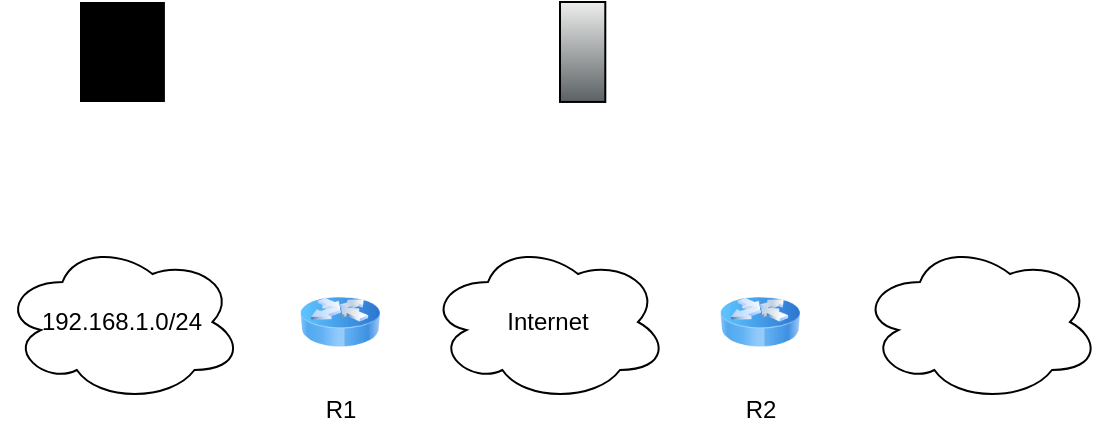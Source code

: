 <mxfile version="28.2.0">
  <diagram name="Página-1" id="yXQRgfGHr2Ya33pxA507">
    <mxGraphModel dx="930" dy="504" grid="1" gridSize="10" guides="1" tooltips="1" connect="1" arrows="1" fold="1" page="1" pageScale="1" pageWidth="827" pageHeight="1169" math="0" shadow="0">
      <root>
        <mxCell id="0" />
        <mxCell id="1" parent="0" />
        <mxCell id="FbvhG1dzDdAZWPgDk729-1" value="" style="shape=mxgraph.networks2.icon;aspect=fixed;fillColor=#EDEDED;strokeColor=#000000;gradientColor=#5B6163;network2IconShadow=1;network2bgFillColor=none;labelPosition=center;verticalLabelPosition=bottom;align=center;verticalAlign=top;network2Icon=mxgraph.networks2.desktop_pc;network2IconXOffset=-0.003;network2IconYOffset=0.0;network2IconW=0.453;network2IconH=1.0;" vertex="1" parent="1">
          <mxGeometry x="420" y="80" width="22.65" height="49.975" as="geometry" />
        </mxCell>
        <mxCell id="FbvhG1dzDdAZWPgDk729-2" value="" style="sketch=0;verticalLabelPosition=bottom;sketch=0;aspect=fixed;html=1;verticalAlign=top;strokeColor=none;fillColor=#000000;align=center;outlineConnect=0;pointerEvents=1;shape=mxgraph.citrix2.citrix_remote_pc;" vertex="1" parent="1">
          <mxGeometry x="180" y="80" width="42.455" height="50" as="geometry" />
        </mxCell>
        <mxCell id="FbvhG1dzDdAZWPgDk729-3" value="R1" style="image;html=1;image=img/lib/clip_art/networking/Router_Icon_128x128.png" vertex="1" parent="1">
          <mxGeometry x="290" y="210" width="40" height="60" as="geometry" />
        </mxCell>
        <mxCell id="FbvhG1dzDdAZWPgDk729-4" value="R2" style="image;html=1;image=img/lib/clip_art/networking/Router_Icon_128x128.png" vertex="1" parent="1">
          <mxGeometry x="500" y="210" width="40" height="60" as="geometry" />
        </mxCell>
        <mxCell id="FbvhG1dzDdAZWPgDk729-5" value="192.168.1.0/24" style="ellipse;shape=cloud;whiteSpace=wrap;html=1;" vertex="1" parent="1">
          <mxGeometry x="141.23" y="200" width="120" height="80" as="geometry" />
        </mxCell>
        <mxCell id="FbvhG1dzDdAZWPgDk729-6" value="Internet" style="ellipse;shape=cloud;whiteSpace=wrap;html=1;" vertex="1" parent="1">
          <mxGeometry x="354" y="200" width="120" height="80" as="geometry" />
        </mxCell>
        <mxCell id="FbvhG1dzDdAZWPgDk729-7" value="" style="ellipse;shape=cloud;whiteSpace=wrap;html=1;" vertex="1" parent="1">
          <mxGeometry x="570" y="200" width="120" height="80" as="geometry" />
        </mxCell>
      </root>
    </mxGraphModel>
  </diagram>
</mxfile>
